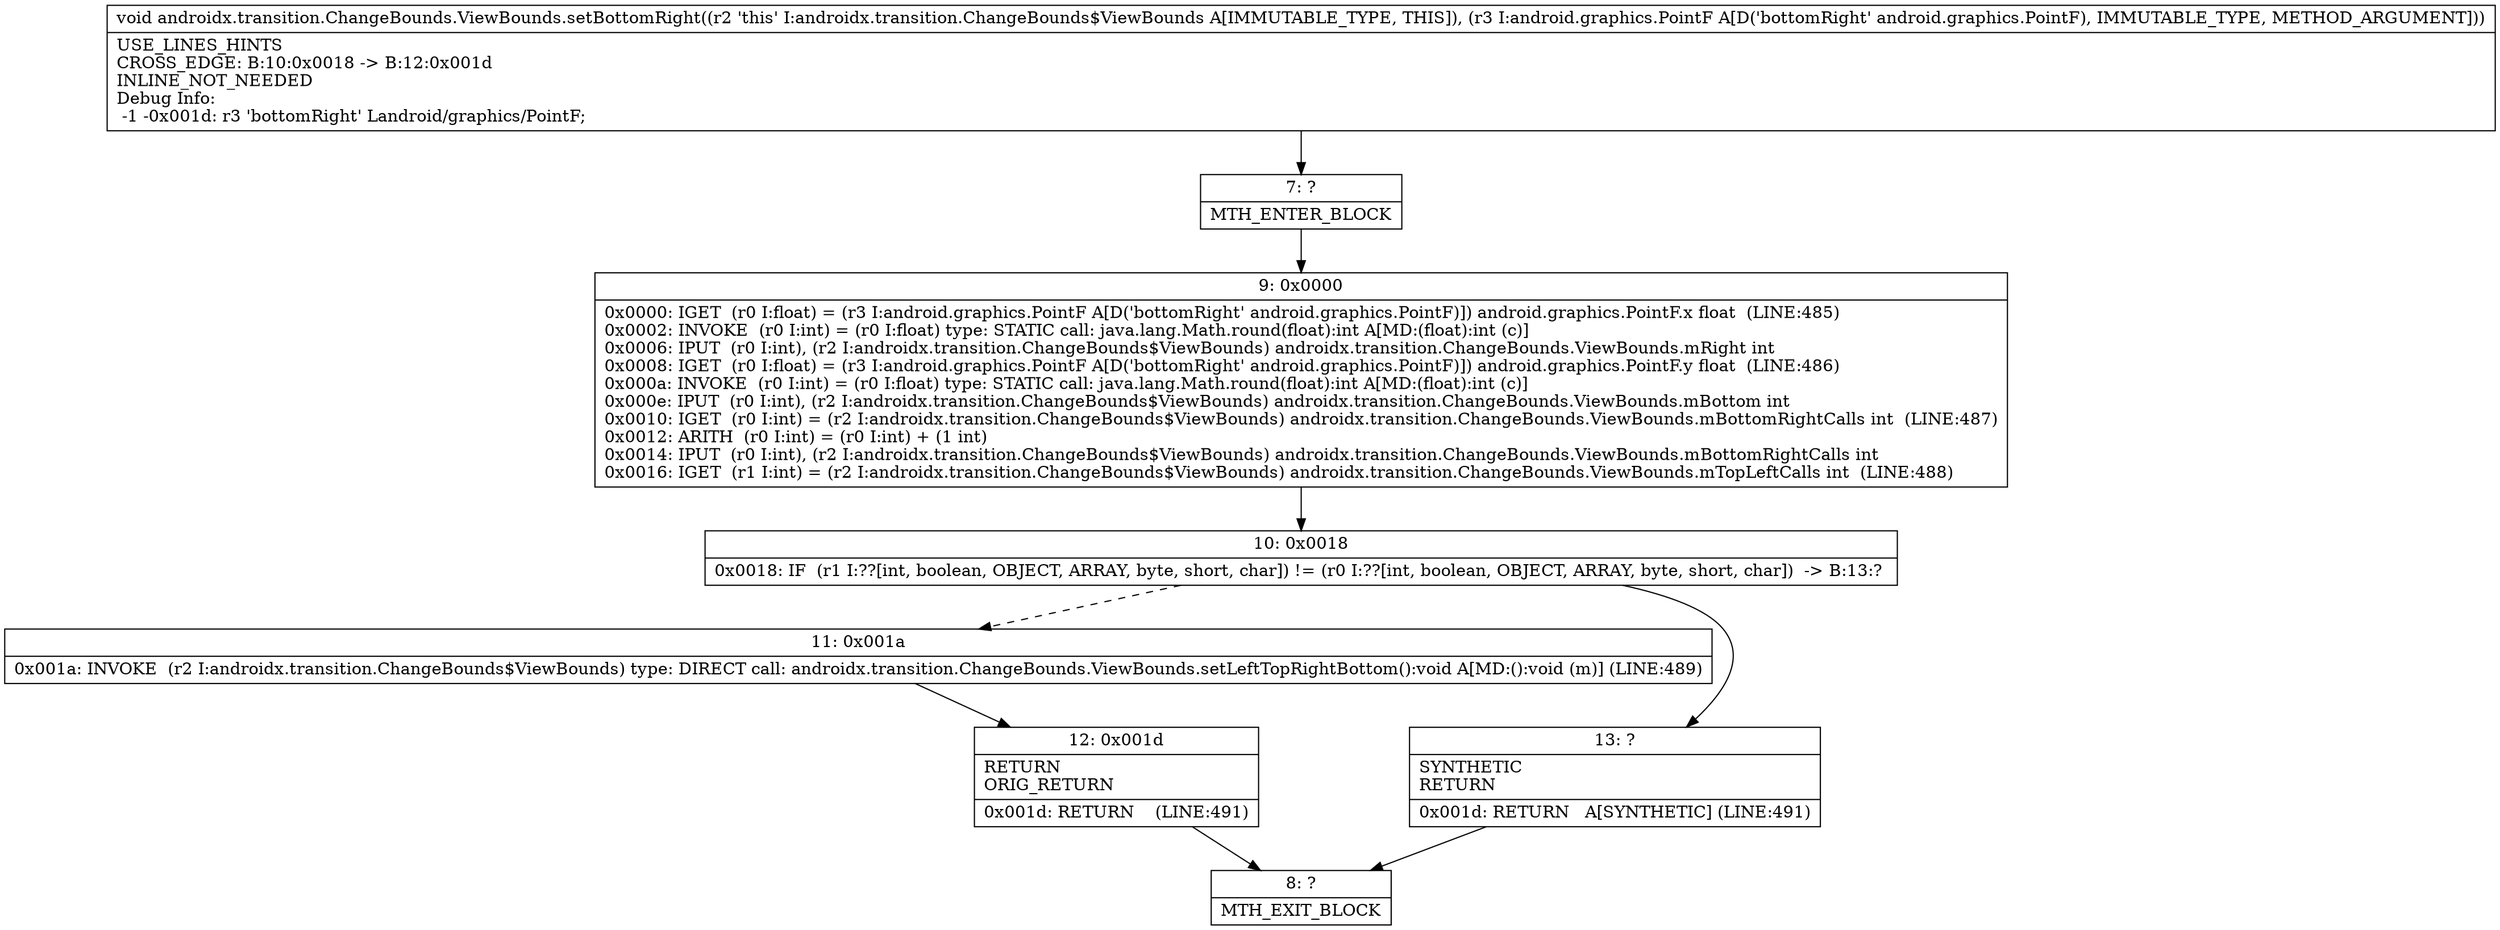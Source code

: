 digraph "CFG forandroidx.transition.ChangeBounds.ViewBounds.setBottomRight(Landroid\/graphics\/PointF;)V" {
Node_7 [shape=record,label="{7\:\ ?|MTH_ENTER_BLOCK\l}"];
Node_9 [shape=record,label="{9\:\ 0x0000|0x0000: IGET  (r0 I:float) = (r3 I:android.graphics.PointF A[D('bottomRight' android.graphics.PointF)]) android.graphics.PointF.x float  (LINE:485)\l0x0002: INVOKE  (r0 I:int) = (r0 I:float) type: STATIC call: java.lang.Math.round(float):int A[MD:(float):int (c)]\l0x0006: IPUT  (r0 I:int), (r2 I:androidx.transition.ChangeBounds$ViewBounds) androidx.transition.ChangeBounds.ViewBounds.mRight int \l0x0008: IGET  (r0 I:float) = (r3 I:android.graphics.PointF A[D('bottomRight' android.graphics.PointF)]) android.graphics.PointF.y float  (LINE:486)\l0x000a: INVOKE  (r0 I:int) = (r0 I:float) type: STATIC call: java.lang.Math.round(float):int A[MD:(float):int (c)]\l0x000e: IPUT  (r0 I:int), (r2 I:androidx.transition.ChangeBounds$ViewBounds) androidx.transition.ChangeBounds.ViewBounds.mBottom int \l0x0010: IGET  (r0 I:int) = (r2 I:androidx.transition.ChangeBounds$ViewBounds) androidx.transition.ChangeBounds.ViewBounds.mBottomRightCalls int  (LINE:487)\l0x0012: ARITH  (r0 I:int) = (r0 I:int) + (1 int) \l0x0014: IPUT  (r0 I:int), (r2 I:androidx.transition.ChangeBounds$ViewBounds) androidx.transition.ChangeBounds.ViewBounds.mBottomRightCalls int \l0x0016: IGET  (r1 I:int) = (r2 I:androidx.transition.ChangeBounds$ViewBounds) androidx.transition.ChangeBounds.ViewBounds.mTopLeftCalls int  (LINE:488)\l}"];
Node_10 [shape=record,label="{10\:\ 0x0018|0x0018: IF  (r1 I:??[int, boolean, OBJECT, ARRAY, byte, short, char]) != (r0 I:??[int, boolean, OBJECT, ARRAY, byte, short, char])  \-\> B:13:? \l}"];
Node_11 [shape=record,label="{11\:\ 0x001a|0x001a: INVOKE  (r2 I:androidx.transition.ChangeBounds$ViewBounds) type: DIRECT call: androidx.transition.ChangeBounds.ViewBounds.setLeftTopRightBottom():void A[MD:():void (m)] (LINE:489)\l}"];
Node_12 [shape=record,label="{12\:\ 0x001d|RETURN\lORIG_RETURN\l|0x001d: RETURN    (LINE:491)\l}"];
Node_8 [shape=record,label="{8\:\ ?|MTH_EXIT_BLOCK\l}"];
Node_13 [shape=record,label="{13\:\ ?|SYNTHETIC\lRETURN\l|0x001d: RETURN   A[SYNTHETIC] (LINE:491)\l}"];
MethodNode[shape=record,label="{void androidx.transition.ChangeBounds.ViewBounds.setBottomRight((r2 'this' I:androidx.transition.ChangeBounds$ViewBounds A[IMMUTABLE_TYPE, THIS]), (r3 I:android.graphics.PointF A[D('bottomRight' android.graphics.PointF), IMMUTABLE_TYPE, METHOD_ARGUMENT]))  | USE_LINES_HINTS\lCROSS_EDGE: B:10:0x0018 \-\> B:12:0x001d\lINLINE_NOT_NEEDED\lDebug Info:\l  \-1 \-0x001d: r3 'bottomRight' Landroid\/graphics\/PointF;\l}"];
MethodNode -> Node_7;Node_7 -> Node_9;
Node_9 -> Node_10;
Node_10 -> Node_11[style=dashed];
Node_10 -> Node_13;
Node_11 -> Node_12;
Node_12 -> Node_8;
Node_13 -> Node_8;
}


